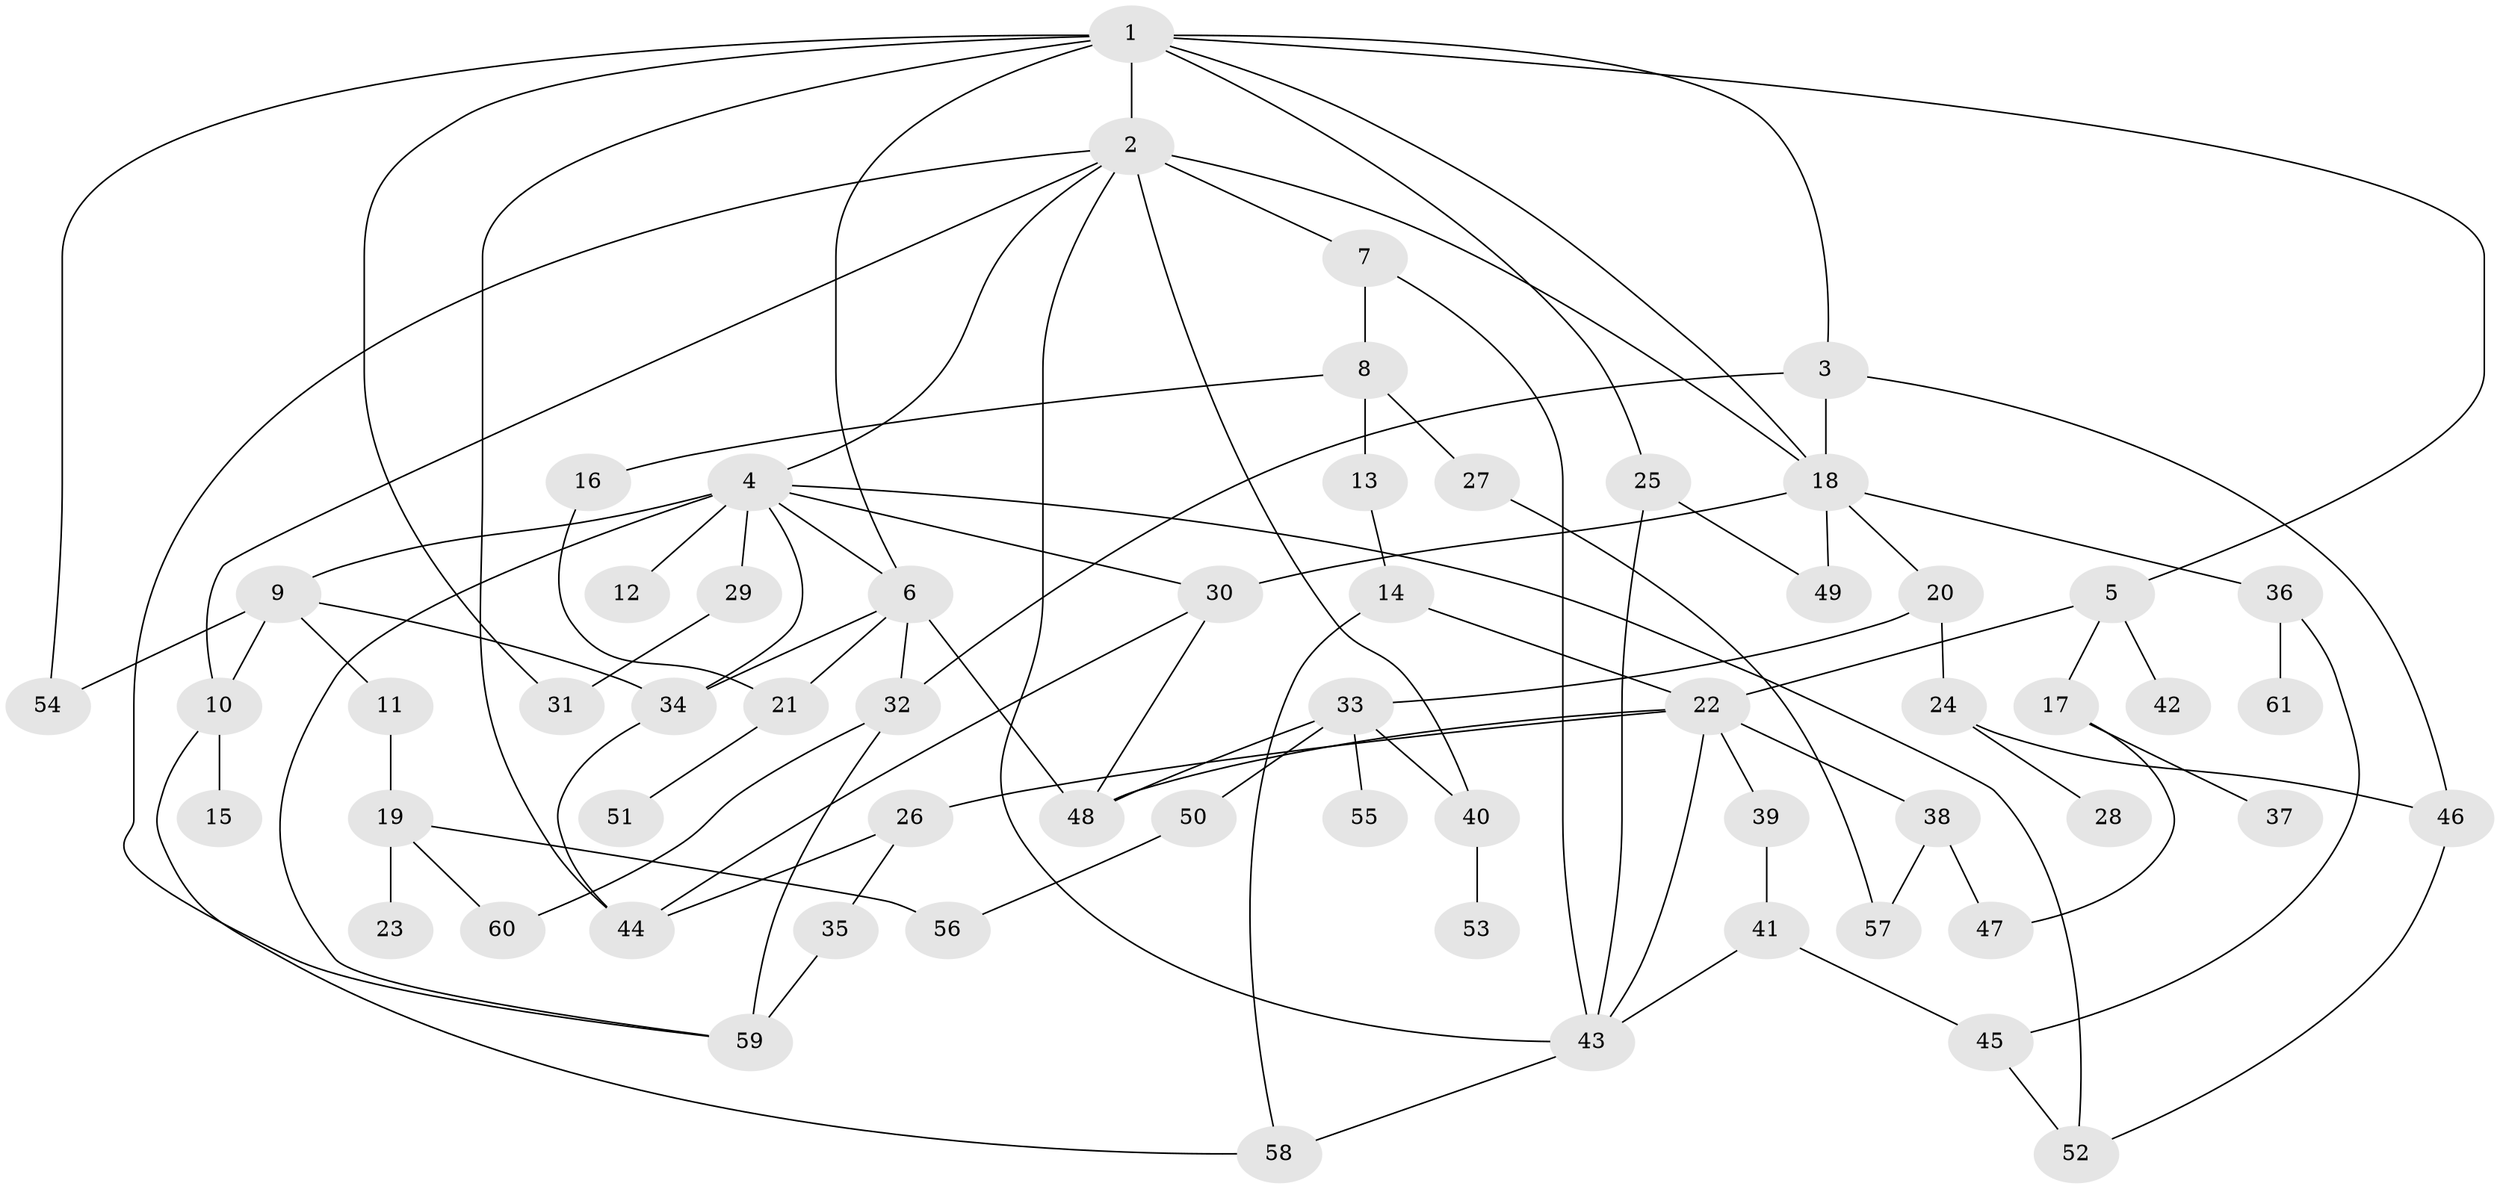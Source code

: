 // original degree distribution, {8: 0.024793388429752067, 5: 0.09090909090909091, 3: 0.24793388429752067, 2: 0.3305785123966942, 4: 0.08264462809917356, 6: 0.01652892561983471, 1: 0.2066115702479339}
// Generated by graph-tools (version 1.1) at 2025/49/03/04/25 22:49:02]
// undirected, 61 vertices, 97 edges
graph export_dot {
  node [color=gray90,style=filled];
  1;
  2;
  3;
  4;
  5;
  6;
  7;
  8;
  9;
  10;
  11;
  12;
  13;
  14;
  15;
  16;
  17;
  18;
  19;
  20;
  21;
  22;
  23;
  24;
  25;
  26;
  27;
  28;
  29;
  30;
  31;
  32;
  33;
  34;
  35;
  36;
  37;
  38;
  39;
  40;
  41;
  42;
  43;
  44;
  45;
  46;
  47;
  48;
  49;
  50;
  51;
  52;
  53;
  54;
  55;
  56;
  57;
  58;
  59;
  60;
  61;
  1 -- 2 [weight=1.0];
  1 -- 3 [weight=1.0];
  1 -- 5 [weight=1.0];
  1 -- 6 [weight=1.0];
  1 -- 18 [weight=1.0];
  1 -- 25 [weight=1.0];
  1 -- 31 [weight=1.0];
  1 -- 44 [weight=1.0];
  1 -- 54 [weight=1.0];
  2 -- 4 [weight=1.0];
  2 -- 7 [weight=1.0];
  2 -- 10 [weight=1.0];
  2 -- 18 [weight=1.0];
  2 -- 40 [weight=2.0];
  2 -- 43 [weight=1.0];
  2 -- 59 [weight=1.0];
  3 -- 18 [weight=1.0];
  3 -- 32 [weight=1.0];
  3 -- 46 [weight=1.0];
  4 -- 6 [weight=1.0];
  4 -- 9 [weight=1.0];
  4 -- 12 [weight=1.0];
  4 -- 29 [weight=1.0];
  4 -- 30 [weight=1.0];
  4 -- 34 [weight=1.0];
  4 -- 52 [weight=1.0];
  4 -- 59 [weight=1.0];
  5 -- 17 [weight=1.0];
  5 -- 22 [weight=1.0];
  5 -- 42 [weight=1.0];
  6 -- 21 [weight=2.0];
  6 -- 32 [weight=2.0];
  6 -- 34 [weight=1.0];
  6 -- 48 [weight=2.0];
  7 -- 8 [weight=1.0];
  7 -- 43 [weight=1.0];
  8 -- 13 [weight=1.0];
  8 -- 16 [weight=1.0];
  8 -- 27 [weight=1.0];
  9 -- 10 [weight=1.0];
  9 -- 11 [weight=1.0];
  9 -- 34 [weight=1.0];
  9 -- 54 [weight=1.0];
  10 -- 15 [weight=1.0];
  10 -- 58 [weight=1.0];
  11 -- 19 [weight=1.0];
  13 -- 14 [weight=1.0];
  14 -- 22 [weight=1.0];
  14 -- 58 [weight=1.0];
  16 -- 21 [weight=1.0];
  17 -- 37 [weight=1.0];
  17 -- 47 [weight=1.0];
  18 -- 20 [weight=1.0];
  18 -- 30 [weight=1.0];
  18 -- 36 [weight=1.0];
  18 -- 49 [weight=1.0];
  19 -- 23 [weight=1.0];
  19 -- 56 [weight=1.0];
  19 -- 60 [weight=2.0];
  20 -- 24 [weight=1.0];
  20 -- 33 [weight=1.0];
  21 -- 51 [weight=1.0];
  22 -- 26 [weight=1.0];
  22 -- 38 [weight=1.0];
  22 -- 39 [weight=1.0];
  22 -- 43 [weight=1.0];
  22 -- 48 [weight=1.0];
  24 -- 28 [weight=1.0];
  24 -- 46 [weight=1.0];
  25 -- 43 [weight=1.0];
  25 -- 49 [weight=1.0];
  26 -- 35 [weight=1.0];
  26 -- 44 [weight=1.0];
  27 -- 57 [weight=1.0];
  29 -- 31 [weight=1.0];
  30 -- 44 [weight=1.0];
  30 -- 48 [weight=1.0];
  32 -- 59 [weight=1.0];
  32 -- 60 [weight=1.0];
  33 -- 40 [weight=1.0];
  33 -- 48 [weight=1.0];
  33 -- 50 [weight=1.0];
  33 -- 55 [weight=1.0];
  34 -- 44 [weight=1.0];
  35 -- 59 [weight=2.0];
  36 -- 45 [weight=1.0];
  36 -- 61 [weight=1.0];
  38 -- 47 [weight=1.0];
  38 -- 57 [weight=1.0];
  39 -- 41 [weight=1.0];
  40 -- 53 [weight=1.0];
  41 -- 43 [weight=1.0];
  41 -- 45 [weight=1.0];
  43 -- 58 [weight=1.0];
  45 -- 52 [weight=1.0];
  46 -- 52 [weight=1.0];
  50 -- 56 [weight=1.0];
}
